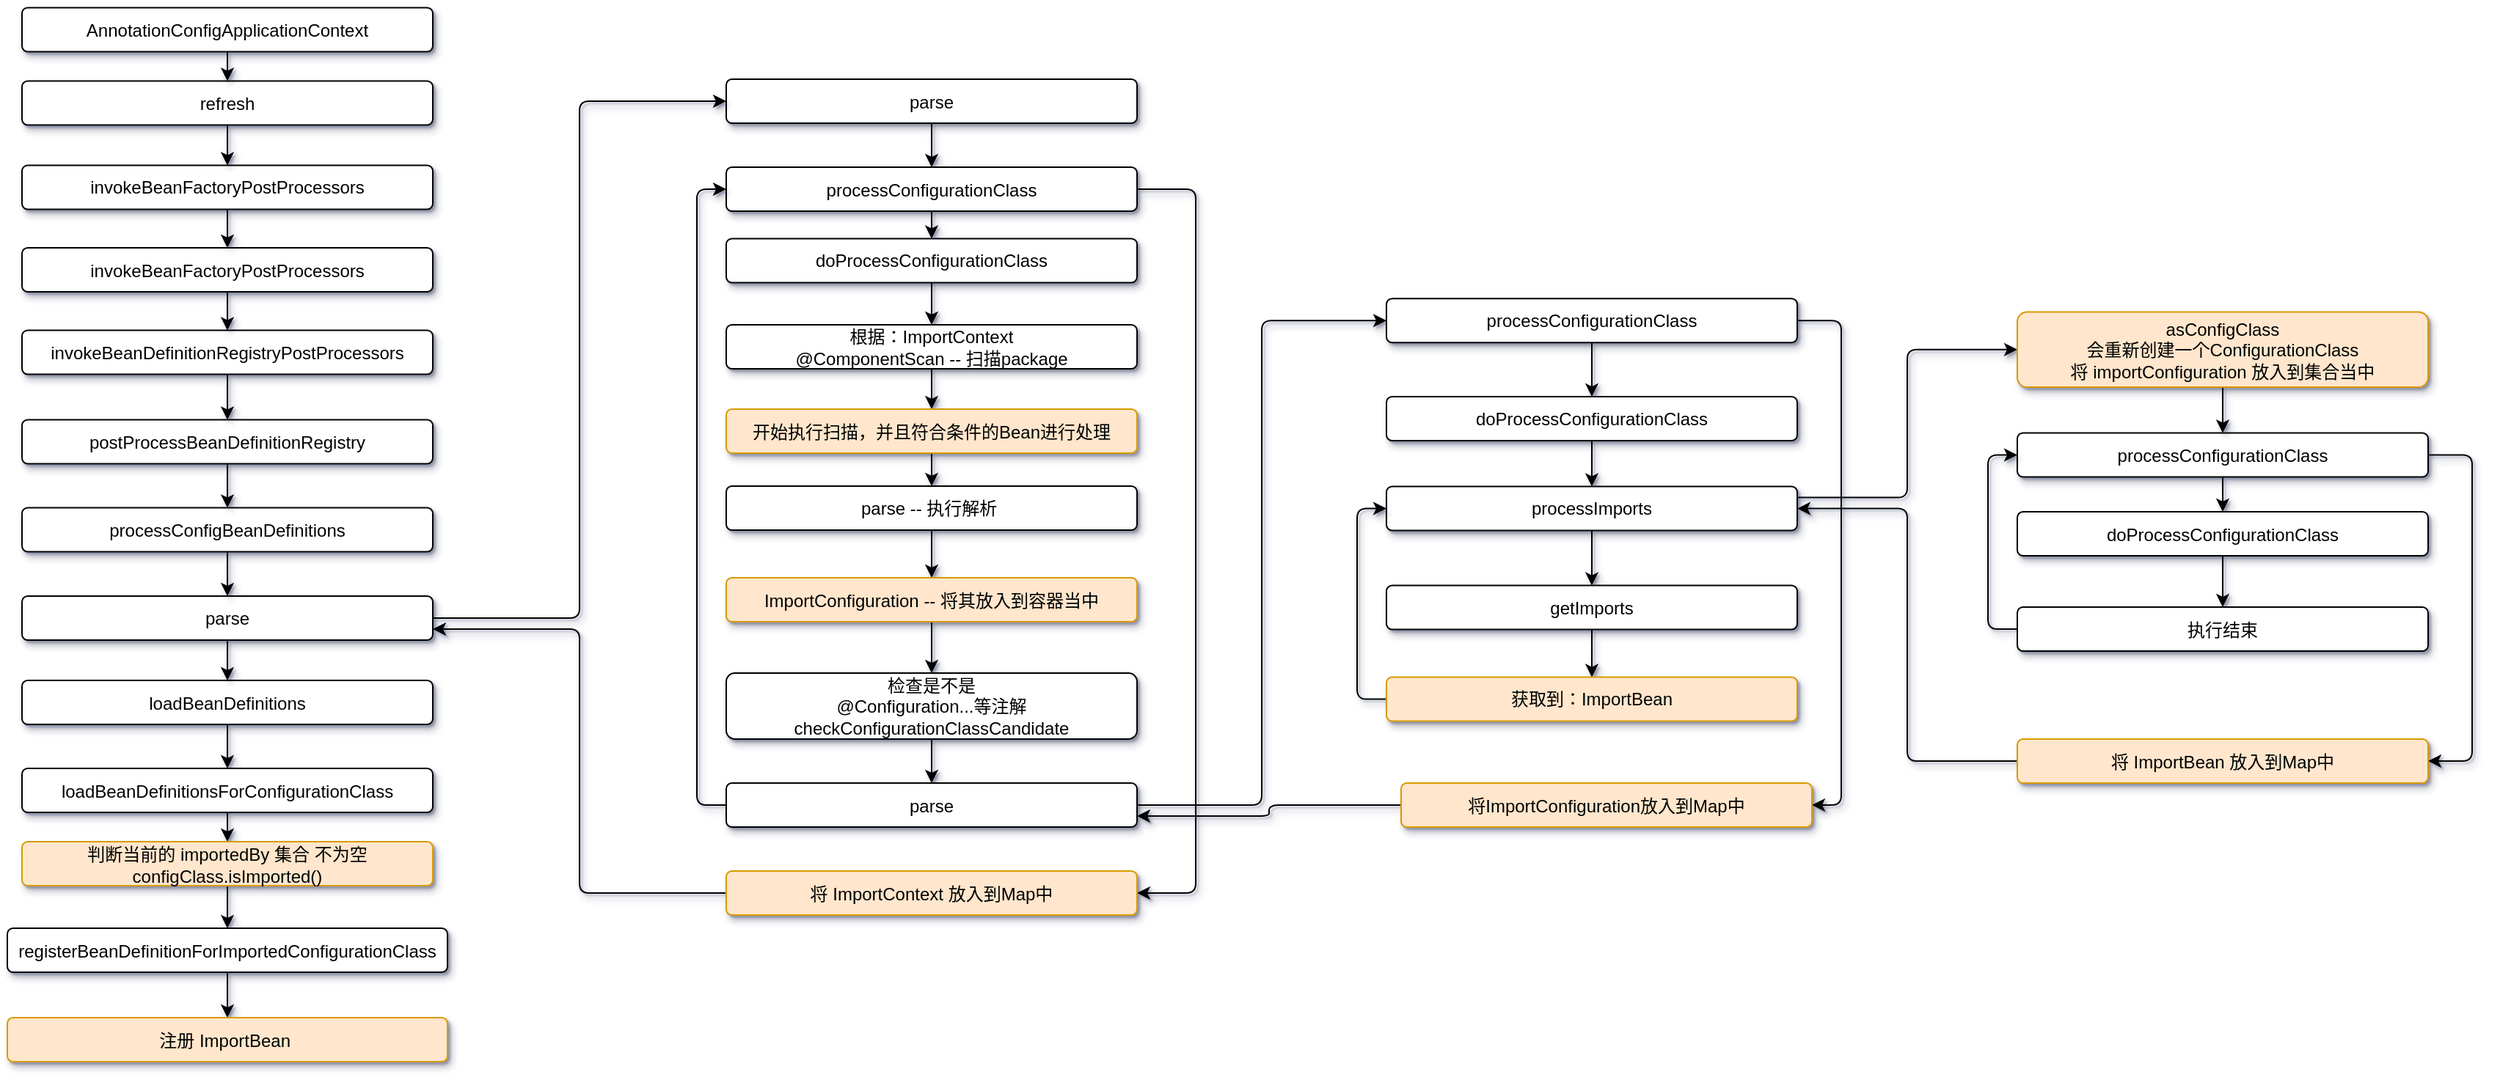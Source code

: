 <mxfile version="13.6.2" type="github">
  <diagram id="J9Jc-CH_5xgtRLu-0UZM" name="第 1 页">
    <mxGraphModel dx="1585" dy="912" grid="1" gridSize="10" guides="1" tooltips="1" connect="1" arrows="1" fold="1" page="1" pageScale="1" pageWidth="827" pageHeight="1169" math="0" shadow="1">
      <root>
        <mxCell id="0" />
        <mxCell id="1" parent="0" />
        <mxCell id="6wFY-ZE3VeYy4Lx6V35n-23" value="" style="edgeStyle=orthogonalEdgeStyle;orthogonalLoop=1;jettySize=auto;html=1;spacing=4;spacingTop=1;strokeWidth=1;shadow=1;fillOpacity=100;strokeOpacity=100;arcSize=13;" edge="1" parent="1" source="6wFY-ZE3VeYy4Lx6V35n-20" target="6wFY-ZE3VeYy4Lx6V35n-22">
          <mxGeometry relative="1" as="geometry" />
        </mxCell>
        <mxCell id="6wFY-ZE3VeYy4Lx6V35n-20" value="loadBeanDefinitions" style="whiteSpace=wrap;html=1;fillColor=#ffffff;strokeColor=#000000;rounded=1;spacing=4;spacingTop=1;strokeWidth=1;shadow=1;fillOpacity=100;strokeOpacity=100;arcSize=13;" vertex="1" parent="1">
          <mxGeometry x="250" y="970" width="280" height="30" as="geometry" />
        </mxCell>
        <mxCell id="6wFY-ZE3VeYy4Lx6V35n-25" value="" style="edgeStyle=orthogonalEdgeStyle;orthogonalLoop=1;jettySize=auto;html=1;spacing=4;spacingTop=1;strokeWidth=1;shadow=1;fillOpacity=100;strokeOpacity=100;arcSize=13;" edge="1" parent="1" source="6wFY-ZE3VeYy4Lx6V35n-22" target="6wFY-ZE3VeYy4Lx6V35n-24">
          <mxGeometry relative="1" as="geometry" />
        </mxCell>
        <mxCell id="6wFY-ZE3VeYy4Lx6V35n-22" value="loadBeanDefinitionsForConfigurationClass" style="whiteSpace=wrap;html=1;rounded=1;spacing=4;spacingTop=1;strokeWidth=1;shadow=1;fillOpacity=100;strokeOpacity=100;arcSize=13;" vertex="1" parent="1">
          <mxGeometry x="250" y="1030" width="280" height="30" as="geometry" />
        </mxCell>
        <mxCell id="6wFY-ZE3VeYy4Lx6V35n-27" value="" style="edgeStyle=orthogonalEdgeStyle;orthogonalLoop=1;jettySize=auto;html=1;spacing=4;spacingTop=1;strokeWidth=1;shadow=1;fillOpacity=100;strokeOpacity=100;arcSize=13;" edge="1" parent="1" source="6wFY-ZE3VeYy4Lx6V35n-24" target="6wFY-ZE3VeYy4Lx6V35n-26">
          <mxGeometry relative="1" as="geometry" />
        </mxCell>
        <mxCell id="6wFY-ZE3VeYy4Lx6V35n-24" value="&lt;div&gt;判断当前的&amp;nbsp;importedBy 集合 不为空&lt;/div&gt;&lt;div&gt;configClass.isImported()&lt;/div&gt;" style="whiteSpace=wrap;html=1;fillColor=#ffe6cc;strokeColor=#d79b00;rounded=1;spacing=4;spacingTop=1;strokeWidth=1;shadow=1;fillOpacity=100;strokeOpacity=100;arcSize=13;" vertex="1" parent="1">
          <mxGeometry x="250" y="1080" width="280" height="30" as="geometry" />
        </mxCell>
        <mxCell id="6wFY-ZE3VeYy4Lx6V35n-201" value="" style="edgeStyle=orthogonalEdgeStyle;orthogonalLoop=1;jettySize=auto;html=1;spacing=4;spacingTop=1;strokeWidth=1;shadow=1;fillOpacity=100;strokeOpacity=100;arcSize=13;" edge="1" parent="1" source="6wFY-ZE3VeYy4Lx6V35n-26" target="6wFY-ZE3VeYy4Lx6V35n-200">
          <mxGeometry relative="1" as="geometry" />
        </mxCell>
        <mxCell id="6wFY-ZE3VeYy4Lx6V35n-26" value="registerBeanDefinitionForImportedConfigurationClass" style="whiteSpace=wrap;html=1;rounded=1;spacing=4;spacingTop=1;strokeWidth=1;shadow=1;fillOpacity=100;strokeOpacity=100;arcSize=13;" vertex="1" parent="1">
          <mxGeometry x="240" y="1139" width="300" height="30" as="geometry" />
        </mxCell>
        <mxCell id="6wFY-ZE3VeYy4Lx6V35n-32" value="" style="edgeStyle=orthogonalEdgeStyle;orthogonalLoop=1;jettySize=auto;html=1;spacing=4;spacingTop=1;strokeWidth=1;shadow=1;fillOpacity=100;strokeOpacity=100;arcSize=13;" edge="1" parent="1" source="6wFY-ZE3VeYy4Lx6V35n-29" target="6wFY-ZE3VeYy4Lx6V35n-33">
          <mxGeometry relative="1" as="geometry">
            <mxPoint x="870.029" y="620" as="targetPoint" />
          </mxGeometry>
        </mxCell>
        <mxCell id="6wFY-ZE3VeYy4Lx6V35n-29" value="parse" style="whiteSpace=wrap;html=1;rounded=1;spacing=4;spacingTop=1;strokeWidth=1;shadow=1;fillOpacity=100;strokeOpacity=100;arcSize=13;" vertex="1" parent="1">
          <mxGeometry x="730" y="560" width="280" height="30" as="geometry" />
        </mxCell>
        <mxCell id="6wFY-ZE3VeYy4Lx6V35n-36" value="" style="edgeStyle=orthogonalEdgeStyle;orthogonalLoop=1;jettySize=auto;html=1;spacing=4;spacingTop=1;strokeWidth=1;shadow=1;fillOpacity=100;strokeOpacity=100;arcSize=13;" edge="1" parent="1" source="6wFY-ZE3VeYy4Lx6V35n-33" target="6wFY-ZE3VeYy4Lx6V35n-35">
          <mxGeometry relative="1" as="geometry" />
        </mxCell>
        <mxCell id="6wFY-ZE3VeYy4Lx6V35n-193" style="edgeStyle=orthogonalEdgeStyle;orthogonalLoop=1;jettySize=auto;html=1;entryX=1;entryY=0.5;entryDx=0;entryDy=0;exitX=1;exitY=0.5;exitDx=0;exitDy=0;spacing=4;spacingTop=1;strokeWidth=1;shadow=1;fillOpacity=100;strokeOpacity=100;arcSize=13;" edge="1" parent="1" source="6wFY-ZE3VeYy4Lx6V35n-33" target="6wFY-ZE3VeYy4Lx6V35n-194">
          <mxGeometry relative="1" as="geometry">
            <mxPoint x="1040" y="1120.0" as="targetPoint" />
            <Array as="points">
              <mxPoint x="1050" y="635" />
              <mxPoint x="1050" y="1115" />
            </Array>
          </mxGeometry>
        </mxCell>
        <mxCell id="6wFY-ZE3VeYy4Lx6V35n-33" value="processConfigurationClass" style="whiteSpace=wrap;html=1;rounded=1;spacing=4;spacingTop=1;strokeWidth=1;shadow=1;fillOpacity=100;strokeOpacity=100;arcSize=13;" vertex="1" parent="1">
          <mxGeometry x="730" y="620" width="280" height="30" as="geometry" />
        </mxCell>
        <mxCell id="6wFY-ZE3VeYy4Lx6V35n-38" value="" style="edgeStyle=orthogonalEdgeStyle;orthogonalLoop=1;jettySize=auto;html=1;spacing=4;spacingTop=1;strokeWidth=1;shadow=1;fillOpacity=100;strokeOpacity=100;arcSize=13;" edge="1" parent="1" source="6wFY-ZE3VeYy4Lx6V35n-35" target="6wFY-ZE3VeYy4Lx6V35n-37">
          <mxGeometry relative="1" as="geometry" />
        </mxCell>
        <mxCell id="6wFY-ZE3VeYy4Lx6V35n-35" value="doProcessConfigurationClass" style="whiteSpace=wrap;html=1;rounded=1;spacing=4;spacingTop=1;strokeWidth=1;shadow=1;fillOpacity=100;strokeOpacity=100;arcSize=13;" vertex="1" parent="1">
          <mxGeometry x="730" y="668.75" width="280" height="30" as="geometry" />
        </mxCell>
        <mxCell id="6wFY-ZE3VeYy4Lx6V35n-40" value="" style="edgeStyle=orthogonalEdgeStyle;orthogonalLoop=1;jettySize=auto;html=1;spacing=4;spacingTop=1;strokeWidth=1;shadow=1;fillOpacity=100;strokeOpacity=100;arcSize=13;" edge="1" parent="1" source="6wFY-ZE3VeYy4Lx6V35n-37" target="6wFY-ZE3VeYy4Lx6V35n-39">
          <mxGeometry relative="1" as="geometry" />
        </mxCell>
        <mxCell id="6wFY-ZE3VeYy4Lx6V35n-37" value="&lt;div&gt;根据：ImportContext&lt;/div&gt;&lt;div&gt;@ComponentScan -- 扫描package&lt;/div&gt;" style="whiteSpace=wrap;html=1;rounded=1;spacing=4;spacingTop=1;strokeWidth=1;shadow=1;fillOpacity=100;strokeOpacity=100;arcSize=13;" vertex="1" parent="1">
          <mxGeometry x="730" y="727.5" width="280" height="30" as="geometry" />
        </mxCell>
        <mxCell id="6wFY-ZE3VeYy4Lx6V35n-142" value="" style="edgeStyle=orthogonalEdgeStyle;orthogonalLoop=1;jettySize=auto;html=1;spacing=4;spacingTop=1;strokeWidth=1;shadow=1;fillOpacity=100;strokeOpacity=100;arcSize=13;" edge="1" parent="1" source="6wFY-ZE3VeYy4Lx6V35n-39" target="6wFY-ZE3VeYy4Lx6V35n-141">
          <mxGeometry relative="1" as="geometry" />
        </mxCell>
        <mxCell id="6wFY-ZE3VeYy4Lx6V35n-39" value="开始执行扫描，并且符合条件的Bean进行处理" style="whiteSpace=wrap;html=1;fillColor=#ffe6cc;strokeColor=#d79b00;rounded=1;spacing=4;spacingTop=1;strokeWidth=1;shadow=1;fillOpacity=100;strokeOpacity=100;arcSize=13;" vertex="1" parent="1">
          <mxGeometry x="730" y="785" width="280" height="30" as="geometry" />
        </mxCell>
        <mxCell id="6wFY-ZE3VeYy4Lx6V35n-46" value="" style="edgeStyle=orthogonalEdgeStyle;orthogonalLoop=1;jettySize=auto;html=1;spacing=4;spacingTop=1;strokeWidth=1;shadow=1;fillOpacity=100;strokeOpacity=100;arcSize=13;" edge="1" parent="1" source="6wFY-ZE3VeYy4Lx6V35n-41" target="6wFY-ZE3VeYy4Lx6V35n-45">
          <mxGeometry relative="1" as="geometry" />
        </mxCell>
        <mxCell id="6wFY-ZE3VeYy4Lx6V35n-41" value="&lt;div&gt;检查是不是&lt;/div&gt;&lt;div&gt;@Configuration...等注解&lt;/div&gt;&lt;div&gt;checkConfigurationClassCandidate&lt;/div&gt;" style="whiteSpace=wrap;html=1;align=center;rounded=1;spacing=4;spacingTop=1;strokeWidth=1;shadow=1;fillOpacity=100;strokeOpacity=100;arcSize=13;" vertex="1" parent="1">
          <mxGeometry x="730" y="965" width="280" height="45" as="geometry" />
        </mxCell>
        <mxCell id="6wFY-ZE3VeYy4Lx6V35n-150" value="" style="edgeStyle=orthogonalEdgeStyle;orthogonalLoop=1;jettySize=auto;html=1;entryX=0;entryY=0.5;entryDx=0;entryDy=0;spacing=4;spacingTop=1;strokeWidth=1;shadow=1;fillOpacity=100;strokeOpacity=100;arcSize=13;" edge="1" parent="1" source="6wFY-ZE3VeYy4Lx6V35n-45" target="6wFY-ZE3VeYy4Lx6V35n-152">
          <mxGeometry relative="1" as="geometry">
            <mxPoint x="1080" y="515" as="targetPoint" />
          </mxGeometry>
        </mxCell>
        <mxCell id="6wFY-ZE3VeYy4Lx6V35n-191" style="edgeStyle=orthogonalEdgeStyle;orthogonalLoop=1;jettySize=auto;html=1;entryX=0;entryY=0.5;entryDx=0;entryDy=0;exitX=0;exitY=0.5;exitDx=0;exitDy=0;spacing=4;spacingTop=1;strokeWidth=1;shadow=1;fillOpacity=100;strokeOpacity=100;arcSize=13;" edge="1" parent="1" source="6wFY-ZE3VeYy4Lx6V35n-45" target="6wFY-ZE3VeYy4Lx6V35n-33">
          <mxGeometry relative="1" as="geometry" />
        </mxCell>
        <mxCell id="6wFY-ZE3VeYy4Lx6V35n-45" value="parse" style="whiteSpace=wrap;html=1;rounded=1;spacing=4;spacingTop=1;strokeWidth=1;shadow=1;fillOpacity=100;strokeOpacity=100;arcSize=13;" vertex="1" parent="1">
          <mxGeometry x="730" y="1040" width="280" height="30" as="geometry" />
        </mxCell>
        <mxCell id="6wFY-ZE3VeYy4Lx6V35n-82" value="invokeBeanFactoryPostProcessors" style="whiteSpace=wrap;html=1;rounded=1;spacing=4;spacingTop=1;strokeWidth=1;shadow=1;fillOpacity=100;strokeOpacity=100;arcSize=13;" vertex="1" parent="1">
          <mxGeometry x="250.0" y="618.75" width="280" height="30" as="geometry" />
        </mxCell>
        <mxCell id="6wFY-ZE3VeYy4Lx6V35n-83" value="invokeBeanFactoryPostProcessors" style="whiteSpace=wrap;html=1;rounded=1;spacing=4;spacingTop=1;strokeWidth=1;shadow=1;fillOpacity=100;strokeOpacity=100;arcSize=13;" vertex="1" parent="1">
          <mxGeometry x="250.0" y="675" width="280" height="30" as="geometry" />
        </mxCell>
        <mxCell id="6wFY-ZE3VeYy4Lx6V35n-84" value="" style="edgeStyle=orthogonalEdgeStyle;orthogonalLoop=1;jettySize=auto;html=1;spacing=4;spacingTop=1;strokeWidth=1;shadow=1;fillOpacity=100;strokeOpacity=100;arcSize=13;" edge="1" parent="1" source="6wFY-ZE3VeYy4Lx6V35n-82" target="6wFY-ZE3VeYy4Lx6V35n-83">
          <mxGeometry relative="1" as="geometry" />
        </mxCell>
        <mxCell id="6wFY-ZE3VeYy4Lx6V35n-85" value="invokeBeanDefinitionRegistryPostProcessors" style="whiteSpace=wrap;html=1;rounded=1;spacing=4;spacingTop=1;strokeWidth=1;shadow=1;fillOpacity=100;strokeOpacity=100;arcSize=13;" vertex="1" parent="1">
          <mxGeometry x="250.0" y="731.25" width="280" height="30" as="geometry" />
        </mxCell>
        <mxCell id="6wFY-ZE3VeYy4Lx6V35n-86" value="" style="edgeStyle=orthogonalEdgeStyle;orthogonalLoop=1;jettySize=auto;html=1;spacing=4;spacingTop=1;strokeWidth=1;shadow=1;fillOpacity=100;strokeOpacity=100;arcSize=13;" edge="1" parent="1" source="6wFY-ZE3VeYy4Lx6V35n-83" target="6wFY-ZE3VeYy4Lx6V35n-85">
          <mxGeometry relative="1" as="geometry" />
        </mxCell>
        <mxCell id="6wFY-ZE3VeYy4Lx6V35n-87" value="postProcessBeanDefinitionRegistry" style="whiteSpace=wrap;html=1;rounded=1;spacing=4;spacingTop=1;strokeWidth=1;shadow=1;fillOpacity=100;strokeOpacity=100;arcSize=13;" vertex="1" parent="1">
          <mxGeometry x="250.0" y="792.24" width="280" height="30" as="geometry" />
        </mxCell>
        <mxCell id="6wFY-ZE3VeYy4Lx6V35n-88" value="" style="edgeStyle=orthogonalEdgeStyle;orthogonalLoop=1;jettySize=auto;html=1;spacing=4;spacingTop=1;strokeWidth=1;shadow=1;fillOpacity=100;strokeOpacity=100;arcSize=13;" edge="1" parent="1" source="6wFY-ZE3VeYy4Lx6V35n-85" target="6wFY-ZE3VeYy4Lx6V35n-87">
          <mxGeometry relative="1" as="geometry" />
        </mxCell>
        <mxCell id="6wFY-ZE3VeYy4Lx6V35n-89" value="processConfigBeanDefinitions" style="whiteSpace=wrap;html=1;rounded=1;spacing=4;spacingTop=1;strokeWidth=1;shadow=1;fillOpacity=100;strokeOpacity=100;arcSize=13;" vertex="1" parent="1">
          <mxGeometry x="250.0" y="852.24" width="280" height="30" as="geometry" />
        </mxCell>
        <mxCell id="6wFY-ZE3VeYy4Lx6V35n-90" value="" style="edgeStyle=orthogonalEdgeStyle;orthogonalLoop=1;jettySize=auto;html=1;spacing=4;spacingTop=1;strokeWidth=1;shadow=1;fillOpacity=100;strokeOpacity=100;arcSize=13;" edge="1" parent="1" source="6wFY-ZE3VeYy4Lx6V35n-87" target="6wFY-ZE3VeYy4Lx6V35n-89">
          <mxGeometry relative="1" as="geometry" />
        </mxCell>
        <mxCell id="6wFY-ZE3VeYy4Lx6V35n-138" style="edgeStyle=orthogonalEdgeStyle;orthogonalLoop=1;jettySize=auto;html=1;entryX=0;entryY=0.5;entryDx=0;entryDy=0;spacing=4;spacingTop=1;strokeWidth=1;shadow=1;fillOpacity=100;strokeOpacity=100;arcSize=13;" edge="1" parent="1" source="6wFY-ZE3VeYy4Lx6V35n-91" target="6wFY-ZE3VeYy4Lx6V35n-29">
          <mxGeometry relative="1" as="geometry" />
        </mxCell>
        <mxCell id="6wFY-ZE3VeYy4Lx6V35n-199" style="edgeStyle=orthogonalEdgeStyle;orthogonalLoop=1;jettySize=auto;html=1;spacing=4;spacingTop=1;strokeWidth=1;shadow=1;fillOpacity=100;strokeOpacity=100;arcSize=13;" edge="1" parent="1" source="6wFY-ZE3VeYy4Lx6V35n-91" target="6wFY-ZE3VeYy4Lx6V35n-20">
          <mxGeometry relative="1" as="geometry" />
        </mxCell>
        <mxCell id="6wFY-ZE3VeYy4Lx6V35n-91" value="parse" style="whiteSpace=wrap;html=1;rounded=1;spacing=4;spacingTop=1;strokeWidth=1;shadow=1;fillOpacity=100;strokeOpacity=100;arcSize=13;" vertex="1" parent="1">
          <mxGeometry x="250.0" y="912.5" width="280" height="30" as="geometry" />
        </mxCell>
        <mxCell id="6wFY-ZE3VeYy4Lx6V35n-92" value="" style="edgeStyle=orthogonalEdgeStyle;orthogonalLoop=1;jettySize=auto;html=1;spacing=4;spacingTop=1;strokeWidth=1;shadow=1;fillOpacity=100;strokeOpacity=100;arcSize=13;" edge="1" parent="1" source="6wFY-ZE3VeYy4Lx6V35n-89" target="6wFY-ZE3VeYy4Lx6V35n-91">
          <mxGeometry relative="1" as="geometry" />
        </mxCell>
        <mxCell id="6wFY-ZE3VeYy4Lx6V35n-2" value="AnnotationConfigApplicationContext" style="whiteSpace=wrap;html=1;rounded=1;spacing=4;spacingTop=1;strokeWidth=1;shadow=1;fillOpacity=100;strokeOpacity=100;arcSize=13;" vertex="1" parent="1">
          <mxGeometry x="250.0" y="511.25" width="280" height="30" as="geometry" />
        </mxCell>
        <mxCell id="6wFY-ZE3VeYy4Lx6V35n-137" style="edgeStyle=orthogonalEdgeStyle;orthogonalLoop=1;jettySize=auto;html=1;spacing=4;spacingTop=1;strokeWidth=1;shadow=1;fillOpacity=100;strokeOpacity=100;arcSize=13;" edge="1" parent="1" source="6wFY-ZE3VeYy4Lx6V35n-6" target="6wFY-ZE3VeYy4Lx6V35n-82">
          <mxGeometry relative="1" as="geometry" />
        </mxCell>
        <mxCell id="6wFY-ZE3VeYy4Lx6V35n-6" value="refresh" style="whiteSpace=wrap;html=1;rounded=1;spacing=4;spacingTop=1;strokeWidth=1;shadow=1;fillOpacity=100;strokeOpacity=100;arcSize=13;" vertex="1" parent="1">
          <mxGeometry x="250.0" y="561.25" width="280" height="30" as="geometry" />
        </mxCell>
        <mxCell id="6wFY-ZE3VeYy4Lx6V35n-7" value="" style="edgeStyle=orthogonalEdgeStyle;orthogonalLoop=1;jettySize=auto;html=1;spacing=4;spacingTop=1;strokeWidth=1;shadow=1;fillOpacity=100;strokeOpacity=100;arcSize=13;" edge="1" parent="1" source="6wFY-ZE3VeYy4Lx6V35n-2" target="6wFY-ZE3VeYy4Lx6V35n-6">
          <mxGeometry relative="1" as="geometry" />
        </mxCell>
        <mxCell id="6wFY-ZE3VeYy4Lx6V35n-146" value="" style="edgeStyle=orthogonalEdgeStyle;orthogonalLoop=1;jettySize=auto;html=1;spacing=4;spacingTop=1;strokeWidth=1;shadow=1;fillOpacity=100;strokeOpacity=100;arcSize=13;" edge="1" parent="1" source="6wFY-ZE3VeYy4Lx6V35n-141" target="6wFY-ZE3VeYy4Lx6V35n-145">
          <mxGeometry relative="1" as="geometry" />
        </mxCell>
        <mxCell id="6wFY-ZE3VeYy4Lx6V35n-141" value="parse -- 执行解析&amp;nbsp;" style="whiteSpace=wrap;html=1;rounded=1;spacing=4;spacingTop=1;strokeWidth=1;shadow=1;fillOpacity=100;strokeOpacity=100;arcSize=13;" vertex="1" parent="1">
          <mxGeometry x="730" y="837.5" width="280" height="30" as="geometry" />
        </mxCell>
        <mxCell id="6wFY-ZE3VeYy4Lx6V35n-147" style="edgeStyle=orthogonalEdgeStyle;orthogonalLoop=1;jettySize=auto;html=1;spacing=4;spacingTop=1;strokeWidth=1;shadow=1;fillOpacity=100;strokeOpacity=100;arcSize=13;" edge="1" parent="1" source="6wFY-ZE3VeYy4Lx6V35n-145" target="6wFY-ZE3VeYy4Lx6V35n-41">
          <mxGeometry relative="1" as="geometry" />
        </mxCell>
        <mxCell id="6wFY-ZE3VeYy4Lx6V35n-145" value="ImportConfiguration -- 将其放入到容器当中" style="whiteSpace=wrap;html=1;fillColor=#ffe6cc;strokeColor=#d79b00;rounded=1;spacing=4;spacingTop=1;strokeWidth=1;shadow=1;fillOpacity=100;strokeOpacity=100;arcSize=13;" vertex="1" parent="1">
          <mxGeometry x="730" y="900" width="280" height="30" as="geometry" />
        </mxCell>
        <mxCell id="6wFY-ZE3VeYy4Lx6V35n-155" value="" style="edgeStyle=orthogonalEdgeStyle;orthogonalLoop=1;jettySize=auto;html=1;spacing=4;spacingTop=1;strokeWidth=1;shadow=1;fillOpacity=100;strokeOpacity=100;arcSize=13;" edge="1" parent="1" source="6wFY-ZE3VeYy4Lx6V35n-152" target="6wFY-ZE3VeYy4Lx6V35n-154">
          <mxGeometry relative="1" as="geometry" />
        </mxCell>
        <mxCell id="6wFY-ZE3VeYy4Lx6V35n-192" style="edgeStyle=orthogonalEdgeStyle;orthogonalLoop=1;jettySize=auto;html=1;entryX=1;entryY=0.5;entryDx=0;entryDy=0;spacing=4;spacingTop=1;strokeWidth=1;shadow=1;fillOpacity=100;strokeOpacity=100;arcSize=13;" edge="1" parent="1" source="6wFY-ZE3VeYy4Lx6V35n-152" target="6wFY-ZE3VeYy4Lx6V35n-188">
          <mxGeometry relative="1" as="geometry">
            <Array as="points">
              <mxPoint x="1490" y="724.64" />
              <mxPoint x="1490" y="1054.64" />
            </Array>
          </mxGeometry>
        </mxCell>
        <mxCell id="6wFY-ZE3VeYy4Lx6V35n-152" value="processConfigurationClass" style="whiteSpace=wrap;html=1;rounded=1;spacing=4;spacingTop=1;strokeWidth=1;shadow=1;fillOpacity=100;strokeOpacity=100;arcSize=13;" vertex="1" parent="1">
          <mxGeometry x="1180" y="709.64" width="280" height="30" as="geometry" />
        </mxCell>
        <mxCell id="6wFY-ZE3VeYy4Lx6V35n-157" value="" style="edgeStyle=orthogonalEdgeStyle;orthogonalLoop=1;jettySize=auto;html=1;entryX=0.5;entryY=0;entryDx=0;entryDy=0;spacing=4;spacingTop=1;strokeWidth=1;shadow=1;fillOpacity=100;strokeOpacity=100;arcSize=13;" edge="1" parent="1" source="6wFY-ZE3VeYy4Lx6V35n-154" target="6wFY-ZE3VeYy4Lx6V35n-158">
          <mxGeometry relative="1" as="geometry">
            <mxPoint x="1320" y="837.76" as="targetPoint" />
          </mxGeometry>
        </mxCell>
        <mxCell id="6wFY-ZE3VeYy4Lx6V35n-154" value="doProcessConfigurationClass" style="whiteSpace=wrap;html=1;rounded=1;spacing=4;spacingTop=1;strokeWidth=1;shadow=1;fillOpacity=100;strokeOpacity=100;arcSize=13;" vertex="1" parent="1">
          <mxGeometry x="1180" y="776.51" width="280" height="30" as="geometry" />
        </mxCell>
        <mxCell id="6wFY-ZE3VeYy4Lx6V35n-161" value="" style="edgeStyle=orthogonalEdgeStyle;orthogonalLoop=1;jettySize=auto;html=1;spacing=4;spacingTop=1;strokeWidth=1;shadow=1;fillOpacity=100;strokeOpacity=100;arcSize=13;" edge="1" parent="1" source="6wFY-ZE3VeYy4Lx6V35n-158" target="6wFY-ZE3VeYy4Lx6V35n-160">
          <mxGeometry relative="1" as="geometry" />
        </mxCell>
        <mxCell id="6wFY-ZE3VeYy4Lx6V35n-168" value="" style="edgeStyle=orthogonalEdgeStyle;orthogonalLoop=1;jettySize=auto;html=1;entryX=0;entryY=0.5;entryDx=0;entryDy=0;exitX=1;exitY=0.25;exitDx=0;exitDy=0;spacing=4;spacingTop=1;strokeWidth=1;shadow=1;fillOpacity=100;strokeOpacity=100;arcSize=13;" edge="1" parent="1" source="6wFY-ZE3VeYy4Lx6V35n-158" target="6wFY-ZE3VeYy4Lx6V35n-170">
          <mxGeometry relative="1" as="geometry">
            <mxPoint x="1410" y="510" as="targetPoint" />
          </mxGeometry>
        </mxCell>
        <mxCell id="6wFY-ZE3VeYy4Lx6V35n-158" value="processImports" style="whiteSpace=wrap;html=1;rounded=1;spacing=4;spacingTop=1;strokeWidth=1;shadow=1;fillOpacity=100;strokeOpacity=100;arcSize=13;" vertex="1" parent="1">
          <mxGeometry x="1180" y="837.76" width="280" height="30" as="geometry" />
        </mxCell>
        <mxCell id="6wFY-ZE3VeYy4Lx6V35n-163" value="" style="edgeStyle=orthogonalEdgeStyle;orthogonalLoop=1;jettySize=auto;html=1;spacing=4;spacingTop=1;strokeWidth=1;shadow=1;fillOpacity=100;strokeOpacity=100;arcSize=13;" edge="1" parent="1" source="6wFY-ZE3VeYy4Lx6V35n-160" target="6wFY-ZE3VeYy4Lx6V35n-162">
          <mxGeometry relative="1" as="geometry" />
        </mxCell>
        <mxCell id="6wFY-ZE3VeYy4Lx6V35n-160" value="getImports" style="whiteSpace=wrap;html=1;rounded=1;spacing=4;spacingTop=1;strokeWidth=1;shadow=1;fillOpacity=100;strokeOpacity=100;arcSize=13;" vertex="1" parent="1">
          <mxGeometry x="1180" y="905.26" width="280" height="30" as="geometry" />
        </mxCell>
        <mxCell id="6wFY-ZE3VeYy4Lx6V35n-164" style="edgeStyle=orthogonalEdgeStyle;orthogonalLoop=1;jettySize=auto;html=1;entryX=0;entryY=0.5;entryDx=0;entryDy=0;exitX=0;exitY=0.5;exitDx=0;exitDy=0;spacing=4;spacingTop=1;strokeWidth=1;shadow=1;fillOpacity=100;strokeOpacity=100;arcSize=13;" edge="1" parent="1" source="6wFY-ZE3VeYy4Lx6V35n-162" target="6wFY-ZE3VeYy4Lx6V35n-158">
          <mxGeometry relative="1" as="geometry" />
        </mxCell>
        <mxCell id="6wFY-ZE3VeYy4Lx6V35n-162" value="获取到：ImportBean" style="whiteSpace=wrap;html=1;fillColor=#ffe6cc;strokeColor=#d79b00;rounded=1;spacing=4;spacingTop=1;strokeWidth=1;shadow=1;fillOpacity=100;strokeOpacity=100;arcSize=13;" vertex="1" parent="1">
          <mxGeometry x="1180" y="967.76" width="280" height="30" as="geometry" />
        </mxCell>
        <mxCell id="6wFY-ZE3VeYy4Lx6V35n-174" value="" style="edgeStyle=orthogonalEdgeStyle;orthogonalLoop=1;jettySize=auto;html=1;spacing=4;spacingTop=1;strokeWidth=1;shadow=1;fillOpacity=100;strokeOpacity=100;arcSize=13;" edge="1" parent="1" source="6wFY-ZE3VeYy4Lx6V35n-167" target="6wFY-ZE3VeYy4Lx6V35n-173">
          <mxGeometry relative="1" as="geometry" />
        </mxCell>
        <mxCell id="6wFY-ZE3VeYy4Lx6V35n-183" style="edgeStyle=orthogonalEdgeStyle;orthogonalLoop=1;jettySize=auto;html=1;entryX=1;entryY=0.5;entryDx=0;entryDy=0;spacing=4;spacingTop=1;strokeWidth=1;shadow=1;fillOpacity=100;strokeOpacity=100;arcSize=13;" edge="1" parent="1" source="6wFY-ZE3VeYy4Lx6V35n-167" target="6wFY-ZE3VeYy4Lx6V35n-181">
          <mxGeometry relative="1" as="geometry">
            <mxPoint x="2080" y="1030" as="targetPoint" />
            <Array as="points">
              <mxPoint x="1920" y="816" />
              <mxPoint x="1920" y="1025" />
            </Array>
          </mxGeometry>
        </mxCell>
        <mxCell id="6wFY-ZE3VeYy4Lx6V35n-167" value="processConfigurationClass" style="whiteSpace=wrap;html=1;rounded=1;spacing=4;spacingTop=1;strokeWidth=1;shadow=1;fillOpacity=100;strokeOpacity=100;arcSize=13;" vertex="1" parent="1">
          <mxGeometry x="1610" y="801.25" width="280" height="30" as="geometry" />
        </mxCell>
        <mxCell id="6wFY-ZE3VeYy4Lx6V35n-172" style="edgeStyle=orthogonalEdgeStyle;orthogonalLoop=1;jettySize=auto;html=1;spacing=4;spacingTop=1;strokeWidth=1;shadow=1;fillOpacity=100;strokeOpacity=100;arcSize=13;" edge="1" parent="1" source="6wFY-ZE3VeYy4Lx6V35n-170" target="6wFY-ZE3VeYy4Lx6V35n-167">
          <mxGeometry relative="1" as="geometry" />
        </mxCell>
        <mxCell id="6wFY-ZE3VeYy4Lx6V35n-170" value="&lt;div&gt;asConfigClass&lt;/div&gt;&lt;div&gt;会重新创建一个ConfigurationClass&lt;br&gt;将 importConfiguration 放入到集合当中&lt;/div&gt;" style="whiteSpace=wrap;html=1;rounded=1;spacing=4;spacingTop=1;strokeWidth=1;fillColor=#ffe6cc;strokeColor=#d79b00;shadow=1;fillOpacity=100;strokeOpacity=100;arcSize=13;" vertex="1" parent="1">
          <mxGeometry x="1610" y="718.75" width="280" height="51.25" as="geometry" />
        </mxCell>
        <mxCell id="6wFY-ZE3VeYy4Lx6V35n-176" value="" style="edgeStyle=orthogonalEdgeStyle;orthogonalLoop=1;jettySize=auto;html=1;spacing=4;spacingTop=1;strokeWidth=1;shadow=1;fillOpacity=100;strokeOpacity=100;arcSize=13;" edge="1" parent="1" source="6wFY-ZE3VeYy4Lx6V35n-173" target="6wFY-ZE3VeYy4Lx6V35n-175">
          <mxGeometry relative="1" as="geometry" />
        </mxCell>
        <mxCell id="6wFY-ZE3VeYy4Lx6V35n-173" value="doProcessConfigurationClass" style="whiteSpace=wrap;html=1;rounded=1;spacing=4;spacingTop=1;strokeWidth=1;shadow=1;fillOpacity=100;strokeOpacity=100;arcSize=13;" vertex="1" parent="1">
          <mxGeometry x="1610" y="855" width="280" height="30" as="geometry" />
        </mxCell>
        <mxCell id="6wFY-ZE3VeYy4Lx6V35n-177" style="edgeStyle=orthogonalEdgeStyle;orthogonalLoop=1;jettySize=auto;html=1;entryX=0;entryY=0.5;entryDx=0;entryDy=0;exitX=0;exitY=0.5;exitDx=0;exitDy=0;spacing=4;spacingTop=1;strokeWidth=1;shadow=1;fillOpacity=100;strokeOpacity=100;arcSize=13;" edge="1" parent="1" source="6wFY-ZE3VeYy4Lx6V35n-175" target="6wFY-ZE3VeYy4Lx6V35n-167">
          <mxGeometry relative="1" as="geometry" />
        </mxCell>
        <mxCell id="6wFY-ZE3VeYy4Lx6V35n-175" value="执行结束" style="whiteSpace=wrap;html=1;rounded=1;spacing=4;spacingTop=1;strokeWidth=1;shadow=1;fillOpacity=100;strokeOpacity=100;arcSize=13;" vertex="1" parent="1">
          <mxGeometry x="1610" y="920" width="280" height="30" as="geometry" />
        </mxCell>
        <mxCell id="6wFY-ZE3VeYy4Lx6V35n-184" style="edgeStyle=orthogonalEdgeStyle;orthogonalLoop=1;jettySize=auto;html=1;entryX=1;entryY=0.5;entryDx=0;entryDy=0;spacing=4;spacingTop=1;strokeWidth=1;shadow=1;fillOpacity=100;strokeOpacity=100;arcSize=13;" edge="1" parent="1" source="6wFY-ZE3VeYy4Lx6V35n-181" target="6wFY-ZE3VeYy4Lx6V35n-158">
          <mxGeometry relative="1" as="geometry" />
        </mxCell>
        <mxCell id="6wFY-ZE3VeYy4Lx6V35n-181" value="将 ImportBean 放入到Map中" style="whiteSpace=wrap;html=1;fillColor=#ffe6cc;strokeColor=#d79b00;rounded=1;spacing=4;spacingTop=1;strokeWidth=1;shadow=1;fillOpacity=100;strokeOpacity=100;arcSize=13;" vertex="1" parent="1">
          <mxGeometry x="1610" y="1010" width="280" height="30" as="geometry" />
        </mxCell>
        <mxCell id="6wFY-ZE3VeYy4Lx6V35n-190" style="edgeStyle=orthogonalEdgeStyle;orthogonalLoop=1;jettySize=auto;html=1;entryX=1;entryY=0.75;entryDx=0;entryDy=0;spacing=4;spacingTop=1;strokeWidth=1;shadow=1;fillOpacity=100;strokeOpacity=100;arcSize=13;" edge="1" parent="1" source="6wFY-ZE3VeYy4Lx6V35n-188" target="6wFY-ZE3VeYy4Lx6V35n-45">
          <mxGeometry relative="1" as="geometry" />
        </mxCell>
        <mxCell id="6wFY-ZE3VeYy4Lx6V35n-188" value="将ImportConfiguration放入到Map中" style="whiteSpace=wrap;html=1;fillColor=#ffe6cc;strokeColor=#d79b00;rounded=1;spacing=4;spacingTop=1;strokeWidth=1;shadow=1;fillOpacity=100;strokeOpacity=100;arcSize=13;" vertex="1" parent="1">
          <mxGeometry x="1190" y="1040" width="280" height="30" as="geometry" />
        </mxCell>
        <mxCell id="6wFY-ZE3VeYy4Lx6V35n-198" style="edgeStyle=orthogonalEdgeStyle;orthogonalLoop=1;jettySize=auto;html=1;entryX=1;entryY=0.75;entryDx=0;entryDy=0;spacing=4;spacingTop=1;strokeWidth=1;shadow=1;fillOpacity=100;strokeOpacity=100;arcSize=13;" edge="1" parent="1" source="6wFY-ZE3VeYy4Lx6V35n-194" target="6wFY-ZE3VeYy4Lx6V35n-91">
          <mxGeometry relative="1" as="geometry" />
        </mxCell>
        <mxCell id="6wFY-ZE3VeYy4Lx6V35n-194" value="将 ImportContext 放入到Map中" style="whiteSpace=wrap;html=1;fillColor=#ffe6cc;strokeColor=#d79b00;rounded=1;spacing=4;spacingTop=1;strokeWidth=1;shadow=1;fillOpacity=100;strokeOpacity=100;arcSize=13;" vertex="1" parent="1">
          <mxGeometry x="730" y="1100" width="280" height="30" as="geometry" />
        </mxCell>
        <mxCell id="6wFY-ZE3VeYy4Lx6V35n-200" value="注册 ImportBean&amp;nbsp;" style="whiteSpace=wrap;html=1;rounded=1;spacing=4;spacingTop=1;strokeWidth=1;fillColor=#ffe6cc;strokeColor=#d79b00;shadow=1;fillOpacity=100;strokeOpacity=100;arcSize=13;" vertex="1" parent="1">
          <mxGeometry x="240" y="1200" width="300" height="30" as="geometry" />
        </mxCell>
      </root>
    </mxGraphModel>
  </diagram>
</mxfile>
